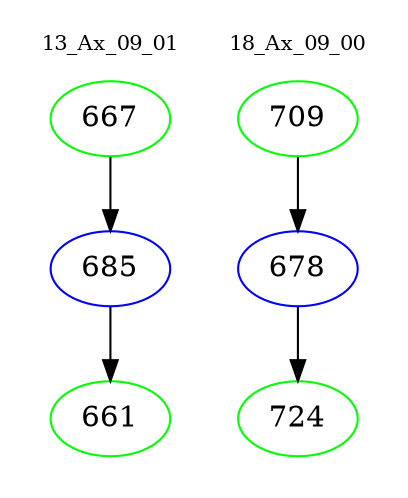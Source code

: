digraph{
subgraph cluster_0 {
color = white
label = "13_Ax_09_01";
fontsize=10;
T0_667 [label="667", color="green"]
T0_667 -> T0_685 [color="black"]
T0_685 [label="685", color="blue"]
T0_685 -> T0_661 [color="black"]
T0_661 [label="661", color="green"]
}
subgraph cluster_1 {
color = white
label = "18_Ax_09_00";
fontsize=10;
T1_709 [label="709", color="green"]
T1_709 -> T1_678 [color="black"]
T1_678 [label="678", color="blue"]
T1_678 -> T1_724 [color="black"]
T1_724 [label="724", color="green"]
}
}
